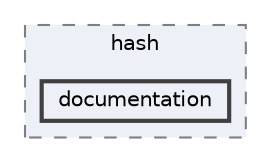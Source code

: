 digraph "/Users/fola/Documents/ArkScript/Ark/lib/modules/src/hash/documentation"
{
 // INTERACTIVE_SVG=YES
 // LATEX_PDF_SIZE
  bgcolor="transparent";
  edge [fontname=Helvetica,fontsize=10,labelfontname=Helvetica,labelfontsize=10];
  node [fontname=Helvetica,fontsize=10,shape=box,height=0.2,width=0.4];
  compound=true
  subgraph clusterdir_fb4ee797c2d4e2876130ea9ad70f2d0b {
    graph [ bgcolor="#edf0f7", pencolor="grey50", label="hash", fontname=Helvetica,fontsize=10 style="filled,dashed", URL="dir_fb4ee797c2d4e2876130ea9ad70f2d0b.html",tooltip=""]
  dir_9a45b9a2e316d87a8d58acdabf2453e0 [label="documentation", fillcolor="#edf0f7", color="grey25", style="filled,bold", URL="dir_9a45b9a2e316d87a8d58acdabf2453e0.html",tooltip=""];
  }
}
